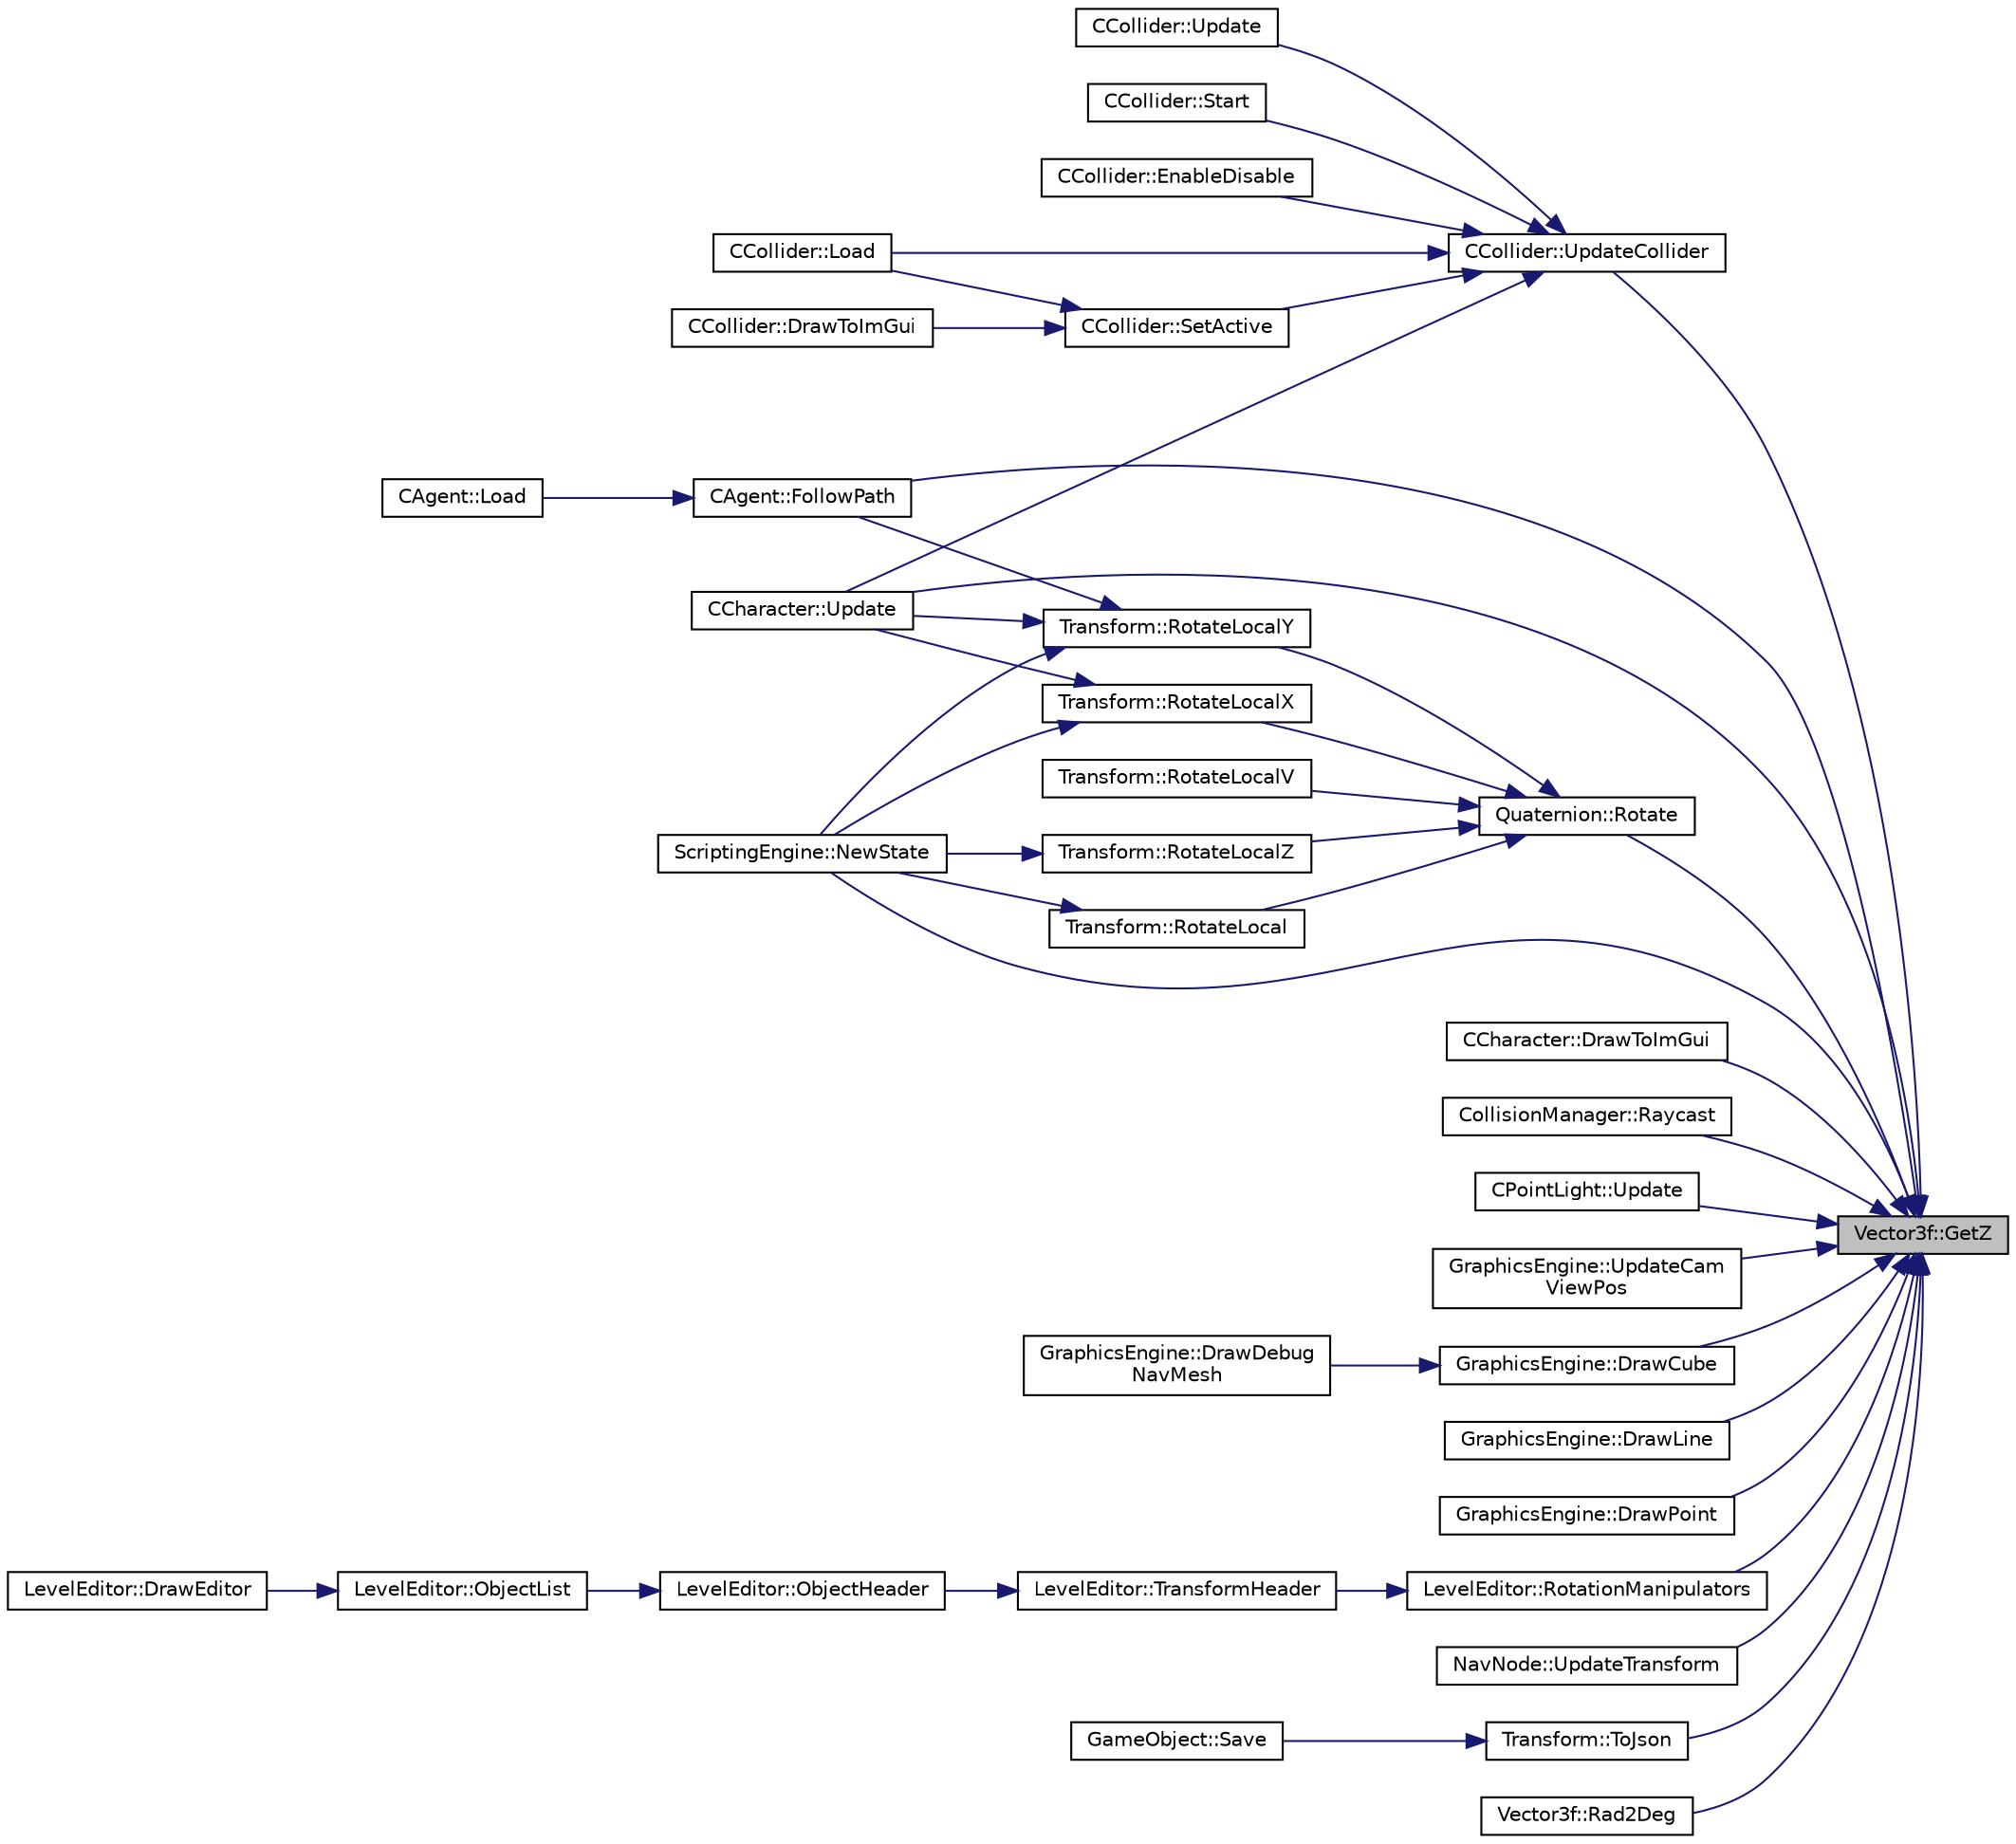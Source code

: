 digraph "Vector3f::GetZ"
{
 // LATEX_PDF_SIZE
  edge [fontname="Helvetica",fontsize="10",labelfontname="Helvetica",labelfontsize="10"];
  node [fontname="Helvetica",fontsize="10",shape=record];
  rankdir="RL";
  Node81 [label="Vector3f::GetZ",height=0.2,width=0.4,color="black", fillcolor="grey75", style="filled", fontcolor="black",tooltip="z value accessor"];
  Node81 -> Node82 [dir="back",color="midnightblue",fontsize="10",style="solid",fontname="Helvetica"];
  Node82 [label="CAgent::FollowPath",height=0.2,width=0.4,color="black", fillcolor="white", style="filled",URL="$class_c_agent.html#a8e57afd96aac88101d9f75d3d1d79951",tooltip="make the Agent follow a precalculated path"];
  Node82 -> Node83 [dir="back",color="midnightblue",fontsize="10",style="solid",fontname="Helvetica"];
  Node83 [label="CAgent::Load",height=0.2,width=0.4,color="black", fillcolor="white", style="filled",URL="$class_c_agent.html#a744b88d9b408c11bb3406acb6717ddb0",tooltip="loads the component from saved state"];
  Node81 -> Node84 [dir="back",color="midnightblue",fontsize="10",style="solid",fontname="Helvetica"];
  Node84 [label="CCharacter::Update",height=0.2,width=0.4,color="black", fillcolor="white", style="filled",URL="$class_c_character.html#adc476a488c7157c7fc2b32381760b4e0",tooltip="updates ongoing behaviour for the component"];
  Node81 -> Node85 [dir="back",color="midnightblue",fontsize="10",style="solid",fontname="Helvetica"];
  Node85 [label="CCharacter::DrawToImGui",height=0.2,width=0.4,color="black", fillcolor="white", style="filled",URL="$class_c_character.html#a037a51556b6aef411ec09613812f3ba4",tooltip="Draws to imgui."];
  Node81 -> Node86 [dir="back",color="midnightblue",fontsize="10",style="solid",fontname="Helvetica"];
  Node86 [label="CCollider::UpdateCollider",height=0.2,width=0.4,color="black", fillcolor="white", style="filled",URL="$class_c_collider.html#ae82b280aee96b0a2d6e532e0a663f256",tooltip="Updates the colliders with any transformations changes based on the colliders model."];
  Node86 -> Node84 [dir="back",color="midnightblue",fontsize="10",style="solid",fontname="Helvetica"];
  Node86 -> Node87 [dir="back",color="midnightblue",fontsize="10",style="solid",fontname="Helvetica"];
  Node87 [label="CCollider::Update",height=0.2,width=0.4,color="black", fillcolor="white", style="filled",URL="$class_c_collider.html#a858c10f0e9fb3a6e73bd00fcfcdb99f1",tooltip="updates ongoing behaviour each frame"];
  Node86 -> Node88 [dir="back",color="midnightblue",fontsize="10",style="solid",fontname="Helvetica"];
  Node88 [label="CCollider::Load",height=0.2,width=0.4,color="black", fillcolor="white", style="filled",URL="$class_c_collider.html#ab69c5c7345b0d7da17393d5db4e10ae2",tooltip="loads the component from saved state"];
  Node86 -> Node89 [dir="back",color="midnightblue",fontsize="10",style="solid",fontname="Helvetica"];
  Node89 [label="CCollider::Start",height=0.2,width=0.4,color="black", fillcolor="white", style="filled",URL="$class_c_collider.html#ab8fd6544bb2eb98523b7f27e60ac9e03",tooltip="initialises the component at start of program"];
  Node86 -> Node90 [dir="back",color="midnightblue",fontsize="10",style="solid",fontname="Helvetica"];
  Node90 [label="CCollider::SetActive",height=0.2,width=0.4,color="black", fillcolor="white", style="filled",URL="$class_c_collider.html#ab2e8f16f57686861b326a4061c70320a",tooltip="mutates active state"];
  Node90 -> Node88 [dir="back",color="midnightblue",fontsize="10",style="solid",fontname="Helvetica"];
  Node90 -> Node91 [dir="back",color="midnightblue",fontsize="10",style="solid",fontname="Helvetica"];
  Node91 [label="CCollider::DrawToImGui",height=0.2,width=0.4,color="black", fillcolor="white", style="filled",URL="$class_c_collider.html#aafb37d9330706fa8ed0251a06ee6a7ab",tooltip="Draws to imgui."];
  Node86 -> Node92 [dir="back",color="midnightblue",fontsize="10",style="solid",fontname="Helvetica"];
  Node92 [label="CCollider::EnableDisable",height=0.2,width=0.4,color="black", fillcolor="white", style="filled",URL="$class_c_collider.html#ab8e09c57949973518dc12f35db961d5e",tooltip=" "];
  Node81 -> Node93 [dir="back",color="midnightblue",fontsize="10",style="solid",fontname="Helvetica"];
  Node93 [label="CollisionManager::Raycast",height=0.2,width=0.4,color="black", fillcolor="white", style="filled",URL="$class_collision_manager.html#aa93a9569dd7256a19bb26f40ae70f0e5",tooltip=" "];
  Node81 -> Node94 [dir="back",color="midnightblue",fontsize="10",style="solid",fontname="Helvetica"];
  Node94 [label="CPointLight::Update",height=0.2,width=0.4,color="black", fillcolor="white", style="filled",URL="$class_c_point_light.html#ae6a75621fe9a91e46e1471888a4e5009",tooltip=" "];
  Node81 -> Node95 [dir="back",color="midnightblue",fontsize="10",style="solid",fontname="Helvetica"];
  Node95 [label="GraphicsEngine::UpdateCam\lViewPos",height=0.2,width=0.4,color="black", fillcolor="white", style="filled",URL="$class_graphics_engine.html#a6082bccb6c5c2f08a60e745b4a54fdc4",tooltip="Updates view based on camera transform."];
  Node81 -> Node96 [dir="back",color="midnightblue",fontsize="10",style="solid",fontname="Helvetica"];
  Node96 [label="GraphicsEngine::DrawCube",height=0.2,width=0.4,color="black", fillcolor="white", style="filled",URL="$class_graphics_engine.html#aff0f9163669b5b2aaa5698db4028a781",tooltip=" "];
  Node96 -> Node97 [dir="back",color="midnightblue",fontsize="10",style="solid",fontname="Helvetica"];
  Node97 [label="GraphicsEngine::DrawDebug\lNavMesh",height=0.2,width=0.4,color="black", fillcolor="white", style="filled",URL="$class_graphics_engine.html#ae3942b3fd22f3ac67374c494d62fdd3e",tooltip=" "];
  Node81 -> Node98 [dir="back",color="midnightblue",fontsize="10",style="solid",fontname="Helvetica"];
  Node98 [label="GraphicsEngine::DrawLine",height=0.2,width=0.4,color="black", fillcolor="white", style="filled",URL="$class_graphics_engine.html#a8f4d2af0793fddeb9edd6eebab0c3aef",tooltip=" "];
  Node81 -> Node99 [dir="back",color="midnightblue",fontsize="10",style="solid",fontname="Helvetica"];
  Node99 [label="GraphicsEngine::DrawPoint",height=0.2,width=0.4,color="black", fillcolor="white", style="filled",URL="$class_graphics_engine.html#a6f2324a78be699827f84b925ce2481d3",tooltip=" "];
  Node81 -> Node100 [dir="back",color="midnightblue",fontsize="10",style="solid",fontname="Helvetica"];
  Node100 [label="LevelEditor::RotationManipulators",height=0.2,width=0.4,color="black", fillcolor="white", style="filled",URL="$class_level_editor.html#aa0a47b3d01e4374a4060ac8d1db30b91",tooltip="displays the (Euler) rotation fields in the transform editor"];
  Node100 -> Node101 [dir="back",color="midnightblue",fontsize="10",style="solid",fontname="Helvetica"];
  Node101 [label="LevelEditor::TransformHeader",height=0.2,width=0.4,color="black", fillcolor="white", style="filled",URL="$class_level_editor.html#aac394ace767b605adef1afdfb0473046",tooltip="displays the gameobjects transform editor"];
  Node101 -> Node102 [dir="back",color="midnightblue",fontsize="10",style="solid",fontname="Helvetica"];
  Node102 [label="LevelEditor::ObjectHeader",height=0.2,width=0.4,color="black", fillcolor="white", style="filled",URL="$class_level_editor.html#a5ce65e32e9be38dc053d25a18e0018de",tooltip="Creates the objects header using the current gameobject in the iterator."];
  Node102 -> Node103 [dir="back",color="midnightblue",fontsize="10",style="solid",fontname="Helvetica"];
  Node103 [label="LevelEditor::ObjectList",height=0.2,width=0.4,color="black", fillcolor="white", style="filled",URL="$class_level_editor.html#a5d2e208fa4bc8f4fd463c8bc09e209f0",tooltip="fills in the object list"];
  Node103 -> Node104 [dir="back",color="midnightblue",fontsize="10",style="solid",fontname="Helvetica"];
  Node104 [label="LevelEditor::DrawEditor",height=0.2,width=0.4,color="black", fillcolor="white", style="filled",URL="$class_level_editor.html#a4582620d8c322b6cb1d68dd32dcf5048",tooltip="Draws the editor to screen."];
  Node81 -> Node105 [dir="back",color="midnightblue",fontsize="10",style="solid",fontname="Helvetica"];
  Node105 [label="NavNode::UpdateTransform",height=0.2,width=0.4,color="black", fillcolor="white", style="filled",URL="$class_nav_node.html#acefbec991efd535f64c964929532c88e",tooltip="Transform Updater."];
  Node81 -> Node106 [dir="back",color="midnightblue",fontsize="10",style="solid",fontname="Helvetica"];
  Node106 [label="Quaternion::Rotate",height=0.2,width=0.4,color="black", fillcolor="white", style="filled",URL="$class_quaternion.html#a4c2fd6204f7cde7ec63fc856e6d0fdbe",tooltip=" "];
  Node106 -> Node107 [dir="back",color="midnightblue",fontsize="10",style="solid",fontname="Helvetica"];
  Node107 [label="Transform::RotateLocalV",height=0.2,width=0.4,color="black", fillcolor="white", style="filled",URL="$class_transform.html#a2ceadfddba05f90272f50c9f602821ad",tooltip="Rotates the transform around a given axis."];
  Node106 -> Node108 [dir="back",color="midnightblue",fontsize="10",style="solid",fontname="Helvetica"];
  Node108 [label="Transform::RotateLocal",height=0.2,width=0.4,color="black", fillcolor="white", style="filled",URL="$class_transform.html#aed7e13d408957e7b6d7dbaf7b79202be",tooltip="Rotates the transform around a given axis."];
  Node108 -> Node109 [dir="back",color="midnightblue",fontsize="10",style="solid",fontname="Helvetica"];
  Node109 [label="ScriptingEngine::NewState",height=0.2,width=0.4,color="black", fillcolor="white", style="filled",URL="$class_scripting_engine.html#a125a0c206da8e74b8f6664c4e523606a",tooltip="Sets up the engine with initial processes and variables and exposes engine functionality to lua."];
  Node106 -> Node110 [dir="back",color="midnightblue",fontsize="10",style="solid",fontname="Helvetica"];
  Node110 [label="Transform::RotateLocalX",height=0.2,width=0.4,color="black", fillcolor="white", style="filled",URL="$class_transform.html#a44d3d4b98ed8a41d3830fee378d8b1a5",tooltip="Rotates the transform around the X axis."];
  Node110 -> Node84 [dir="back",color="midnightblue",fontsize="10",style="solid",fontname="Helvetica"];
  Node110 -> Node109 [dir="back",color="midnightblue",fontsize="10",style="solid",fontname="Helvetica"];
  Node106 -> Node111 [dir="back",color="midnightblue",fontsize="10",style="solid",fontname="Helvetica"];
  Node111 [label="Transform::RotateLocalY",height=0.2,width=0.4,color="black", fillcolor="white", style="filled",URL="$class_transform.html#a68a301d51019841dc93ca2f69836c424",tooltip="Rotates the transform around the Y axis."];
  Node111 -> Node82 [dir="back",color="midnightblue",fontsize="10",style="solid",fontname="Helvetica"];
  Node111 -> Node84 [dir="back",color="midnightblue",fontsize="10",style="solid",fontname="Helvetica"];
  Node111 -> Node109 [dir="back",color="midnightblue",fontsize="10",style="solid",fontname="Helvetica"];
  Node106 -> Node112 [dir="back",color="midnightblue",fontsize="10",style="solid",fontname="Helvetica"];
  Node112 [label="Transform::RotateLocalZ",height=0.2,width=0.4,color="black", fillcolor="white", style="filled",URL="$class_transform.html#a092f25418954cdba793f6d78fa3c14e3",tooltip="Rotates the transform around the Z axis."];
  Node112 -> Node109 [dir="back",color="midnightblue",fontsize="10",style="solid",fontname="Helvetica"];
  Node81 -> Node109 [dir="back",color="midnightblue",fontsize="10",style="solid",fontname="Helvetica"];
  Node81 -> Node113 [dir="back",color="midnightblue",fontsize="10",style="solid",fontname="Helvetica"];
  Node113 [label="Transform::ToJson",height=0.2,width=0.4,color="black", fillcolor="white", style="filled",URL="$class_transform.html#ab720c8e888790aa2a8f29ca4efc5c0cc",tooltip="Saves the transform to JSON."];
  Node113 -> Node114 [dir="back",color="midnightblue",fontsize="10",style="solid",fontname="Helvetica"];
  Node114 [label="GameObject::Save",height=0.2,width=0.4,color="black", fillcolor="white", style="filled",URL="$class_game_object.html#aedc9f47690b6dab433843fccb736064f",tooltip="saves the object"];
  Node81 -> Node115 [dir="back",color="midnightblue",fontsize="10",style="solid",fontname="Helvetica"];
  Node115 [label="Vector3f::Rad2Deg",height=0.2,width=0.4,color="black", fillcolor="white", style="filled",URL="$class_vector3f.html#a663cda4e765204ed18cbf02659fad6c0",tooltip=" "];
}
